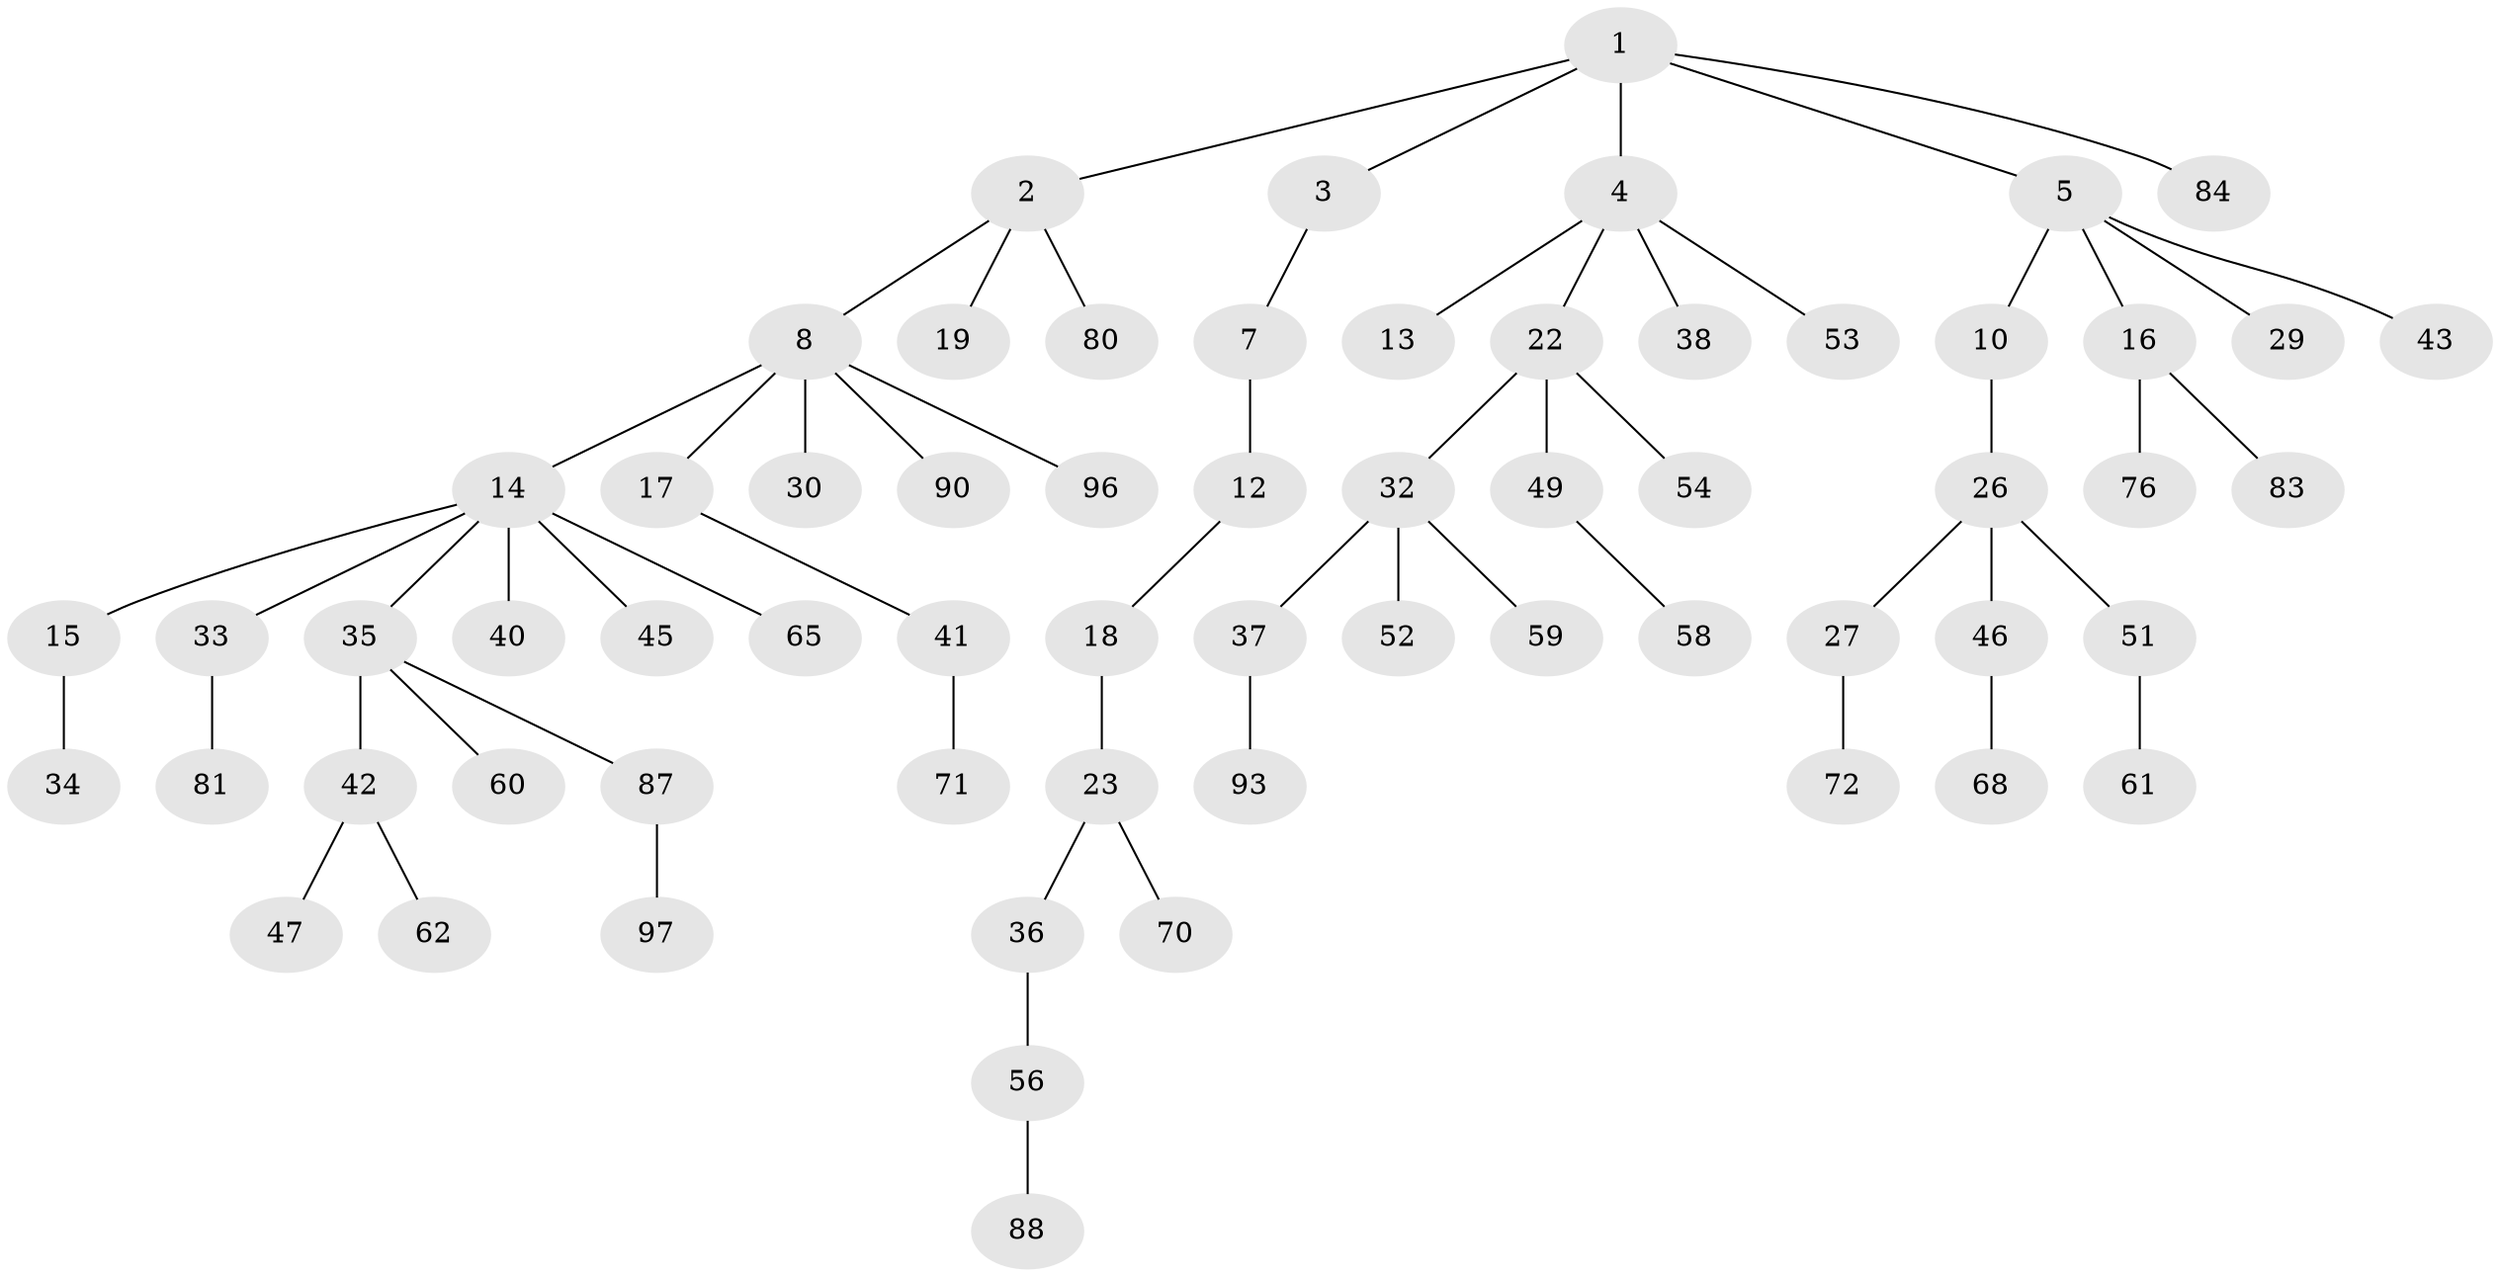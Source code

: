 // Generated by graph-tools (version 1.1) at 2025/52/02/27/25 19:52:12]
// undirected, 63 vertices, 62 edges
graph export_dot {
graph [start="1"]
  node [color=gray90,style=filled];
  1 [super="+75"];
  2 [super="+57"];
  3 [super="+6"];
  4 [super="+9"];
  5 [super="+11"];
  7 [super="+85"];
  8 [super="+92"];
  10 [super="+21"];
  12 [super="+50"];
  13;
  14 [super="+25"];
  15;
  16 [super="+20"];
  17;
  18 [super="+31"];
  19;
  22 [super="+74"];
  23 [super="+24"];
  26 [super="+28"];
  27 [super="+73"];
  29;
  30 [super="+55"];
  32 [super="+39"];
  33 [super="+69"];
  34 [super="+67"];
  35;
  36;
  37 [super="+82"];
  38;
  40 [super="+98"];
  41 [super="+44"];
  42 [super="+48"];
  43;
  45;
  46;
  47;
  49 [super="+77"];
  51 [super="+66"];
  52 [super="+63"];
  53;
  54 [super="+78"];
  56 [super="+79"];
  58 [super="+64"];
  59 [super="+86"];
  60;
  61;
  62;
  65;
  68;
  70;
  71 [super="+89"];
  72 [super="+95"];
  76;
  80;
  81;
  83;
  84;
  87 [super="+91"];
  88;
  90 [super="+99"];
  93 [super="+94"];
  96;
  97;
  1 -- 2;
  1 -- 3;
  1 -- 4;
  1 -- 5;
  1 -- 84;
  2 -- 8;
  2 -- 19;
  2 -- 80;
  3 -- 7;
  4 -- 13;
  4 -- 22;
  4 -- 53;
  4 -- 38;
  5 -- 10;
  5 -- 16;
  5 -- 29;
  5 -- 43;
  7 -- 12;
  8 -- 14;
  8 -- 17;
  8 -- 30;
  8 -- 90;
  8 -- 96;
  10 -- 26;
  12 -- 18;
  14 -- 15;
  14 -- 33;
  14 -- 65;
  14 -- 35;
  14 -- 40;
  14 -- 45;
  15 -- 34;
  16 -- 83;
  16 -- 76;
  17 -- 41;
  18 -- 23;
  22 -- 32;
  22 -- 49;
  22 -- 54;
  23 -- 70;
  23 -- 36;
  26 -- 27;
  26 -- 46;
  26 -- 51;
  27 -- 72;
  32 -- 37;
  32 -- 52;
  32 -- 59;
  33 -- 81;
  35 -- 42;
  35 -- 60;
  35 -- 87;
  36 -- 56;
  37 -- 93;
  41 -- 71;
  42 -- 47;
  42 -- 62;
  46 -- 68;
  49 -- 58;
  51 -- 61;
  56 -- 88;
  87 -- 97;
}
